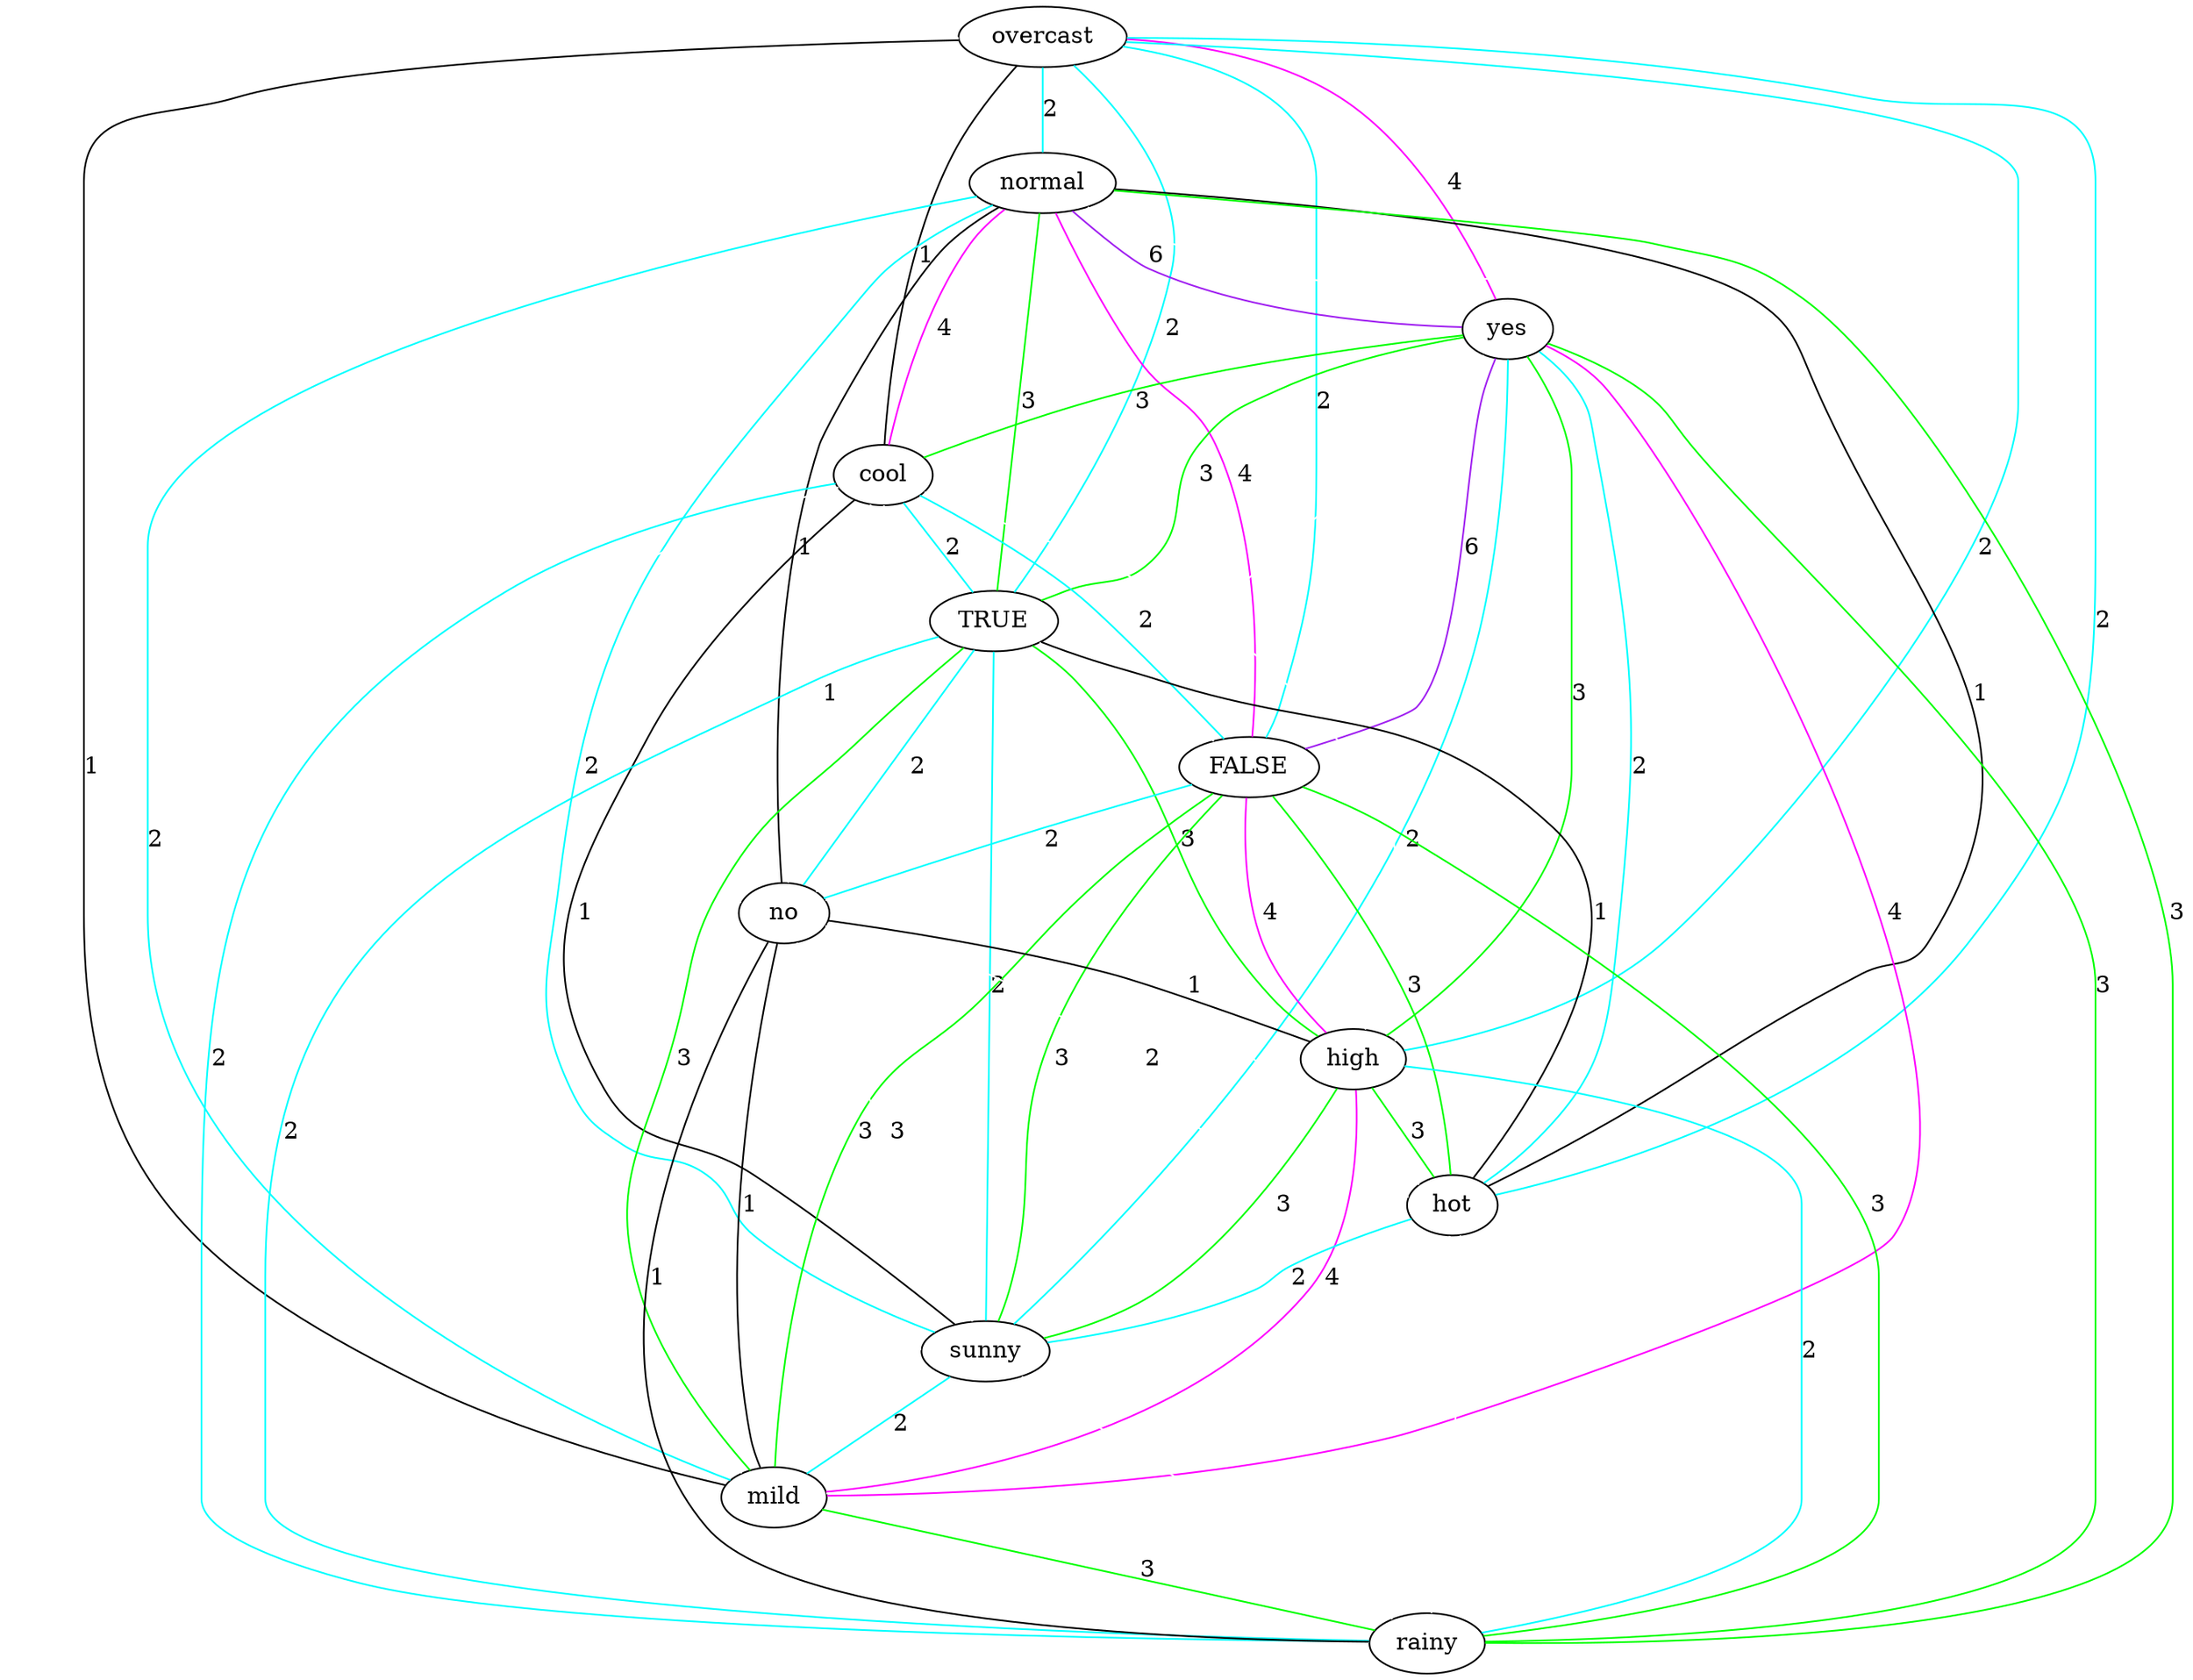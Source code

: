 strict graph "" {
overcast;
normal;
yes
;
cool;
TRUE;
FALSE;
no
;
high;
hot;
sunny;
mild;
no;
rainy;
overcast -- normal  [color=cyan, label=2];
overcast -- cool  [color=black, label=1];
overcast -- yes
  [color=magenta, label=4];
overcast -- no  [color=white];
overcast -- FALSE  [color=cyan, label=2];
overcast -- sunny  [color=white];
overcast -- no
  [color=white];
overcast -- hot  [color=cyan, label=2];
overcast -- high  [color=cyan, label=2];
overcast -- mild  [color=black, label=1];
overcast -- TRUE  [color=cyan, label=2];
overcast -- rainy  [color=white];
normal -- sunny  [color=cyan, label=2];
normal -- cool  [color=magenta, label=4];
normal -- yes
  [color=purple, label=6];
normal -- no  [color=white];
normal -- FALSE  [color=magenta, label=4];
normal -- no
  [color=black, label=1];
normal -- hot  [color=black, label=1];
normal -- high  [color=white];
normal -- mild  [color=cyan, label=2];
normal -- TRUE  [color=green, label=3];
normal -- rainy  [color=green, label=3];
yes
 -- cool  [color=green, label=3];
yes
 -- TRUE  [color=green, label=3];
yes
 -- FALSE  [color=purple, label=6];
yes
 -- sunny  [color=cyan, label=2];
yes
 -- no
  [color=white];
yes
 -- hot  [color=cyan, label=2];
yes
 -- high  [color=green, label=3];
yes
 -- mild  [color=magenta, label=4];
yes
 -- no  [color=white];
yes
 -- rainy  [color=green, label=3];
cool -- TRUE  [color=cyan, label=2];
cool -- FALSE  [color=cyan, label=2];
cool -- sunny  [color=black, label=1];
cool -- no
  [color=black, label=1];
cool -- hot  [color=white];
cool -- high  [color=white];
cool -- mild  [color=white];
cool -- no  [color=white];
cool -- rainy  [color=cyan, label=2];
TRUE -- no  [color=black, label=1];
TRUE -- FALSE  [color=white];
TRUE -- sunny  [color=cyan, label=2];
TRUE -- no
  [color=cyan, label=2];
TRUE -- hot  [color=black, label=1];
TRUE -- high  [color=green, label=3];
TRUE -- mild  [color=green, label=3];
TRUE -- rainy  [color=cyan, label=2];
FALSE -- no  [color=white];
FALSE -- sunny  [color=green, label=3];
FALSE -- no
  [color=cyan, label=2];
FALSE -- hot  [color=green, label=3];
FALSE -- high  [color=magenta, label=4];
FALSE -- mild  [color=green, label=3];
FALSE -- rainy  [color=green, label=3];
no
 -- sunny  [color=green, label=3];
no
 -- hot  [color=cyan, label=2];
no
 -- high  [color=green, label=3];
no
 -- mild  [color=black, label=1];
no
 -- no  [color=white];
no
 -- rainy  [color=black, label=1];
high -- no  [color=black, label=1];
high -- hot  [color=green, label=3];
high -- sunny  [color=green, label=3];
high -- mild  [color=magenta, label=4];
high -- rainy  [color=cyan, label=2];
hot -- no  [color=white];
hot -- sunny  [color=cyan, label=2];
hot -- mild  [color=white];
hot -- rainy  [color=white];
sunny -- no  [color=white];
sunny -- mild  [color=cyan, label=2];
sunny -- rainy  [color=white];
mild -- no  [color=black, label=1];
mild -- rainy  [color=green, label=3];
no -- rainy  [color=black, label=1];
}
